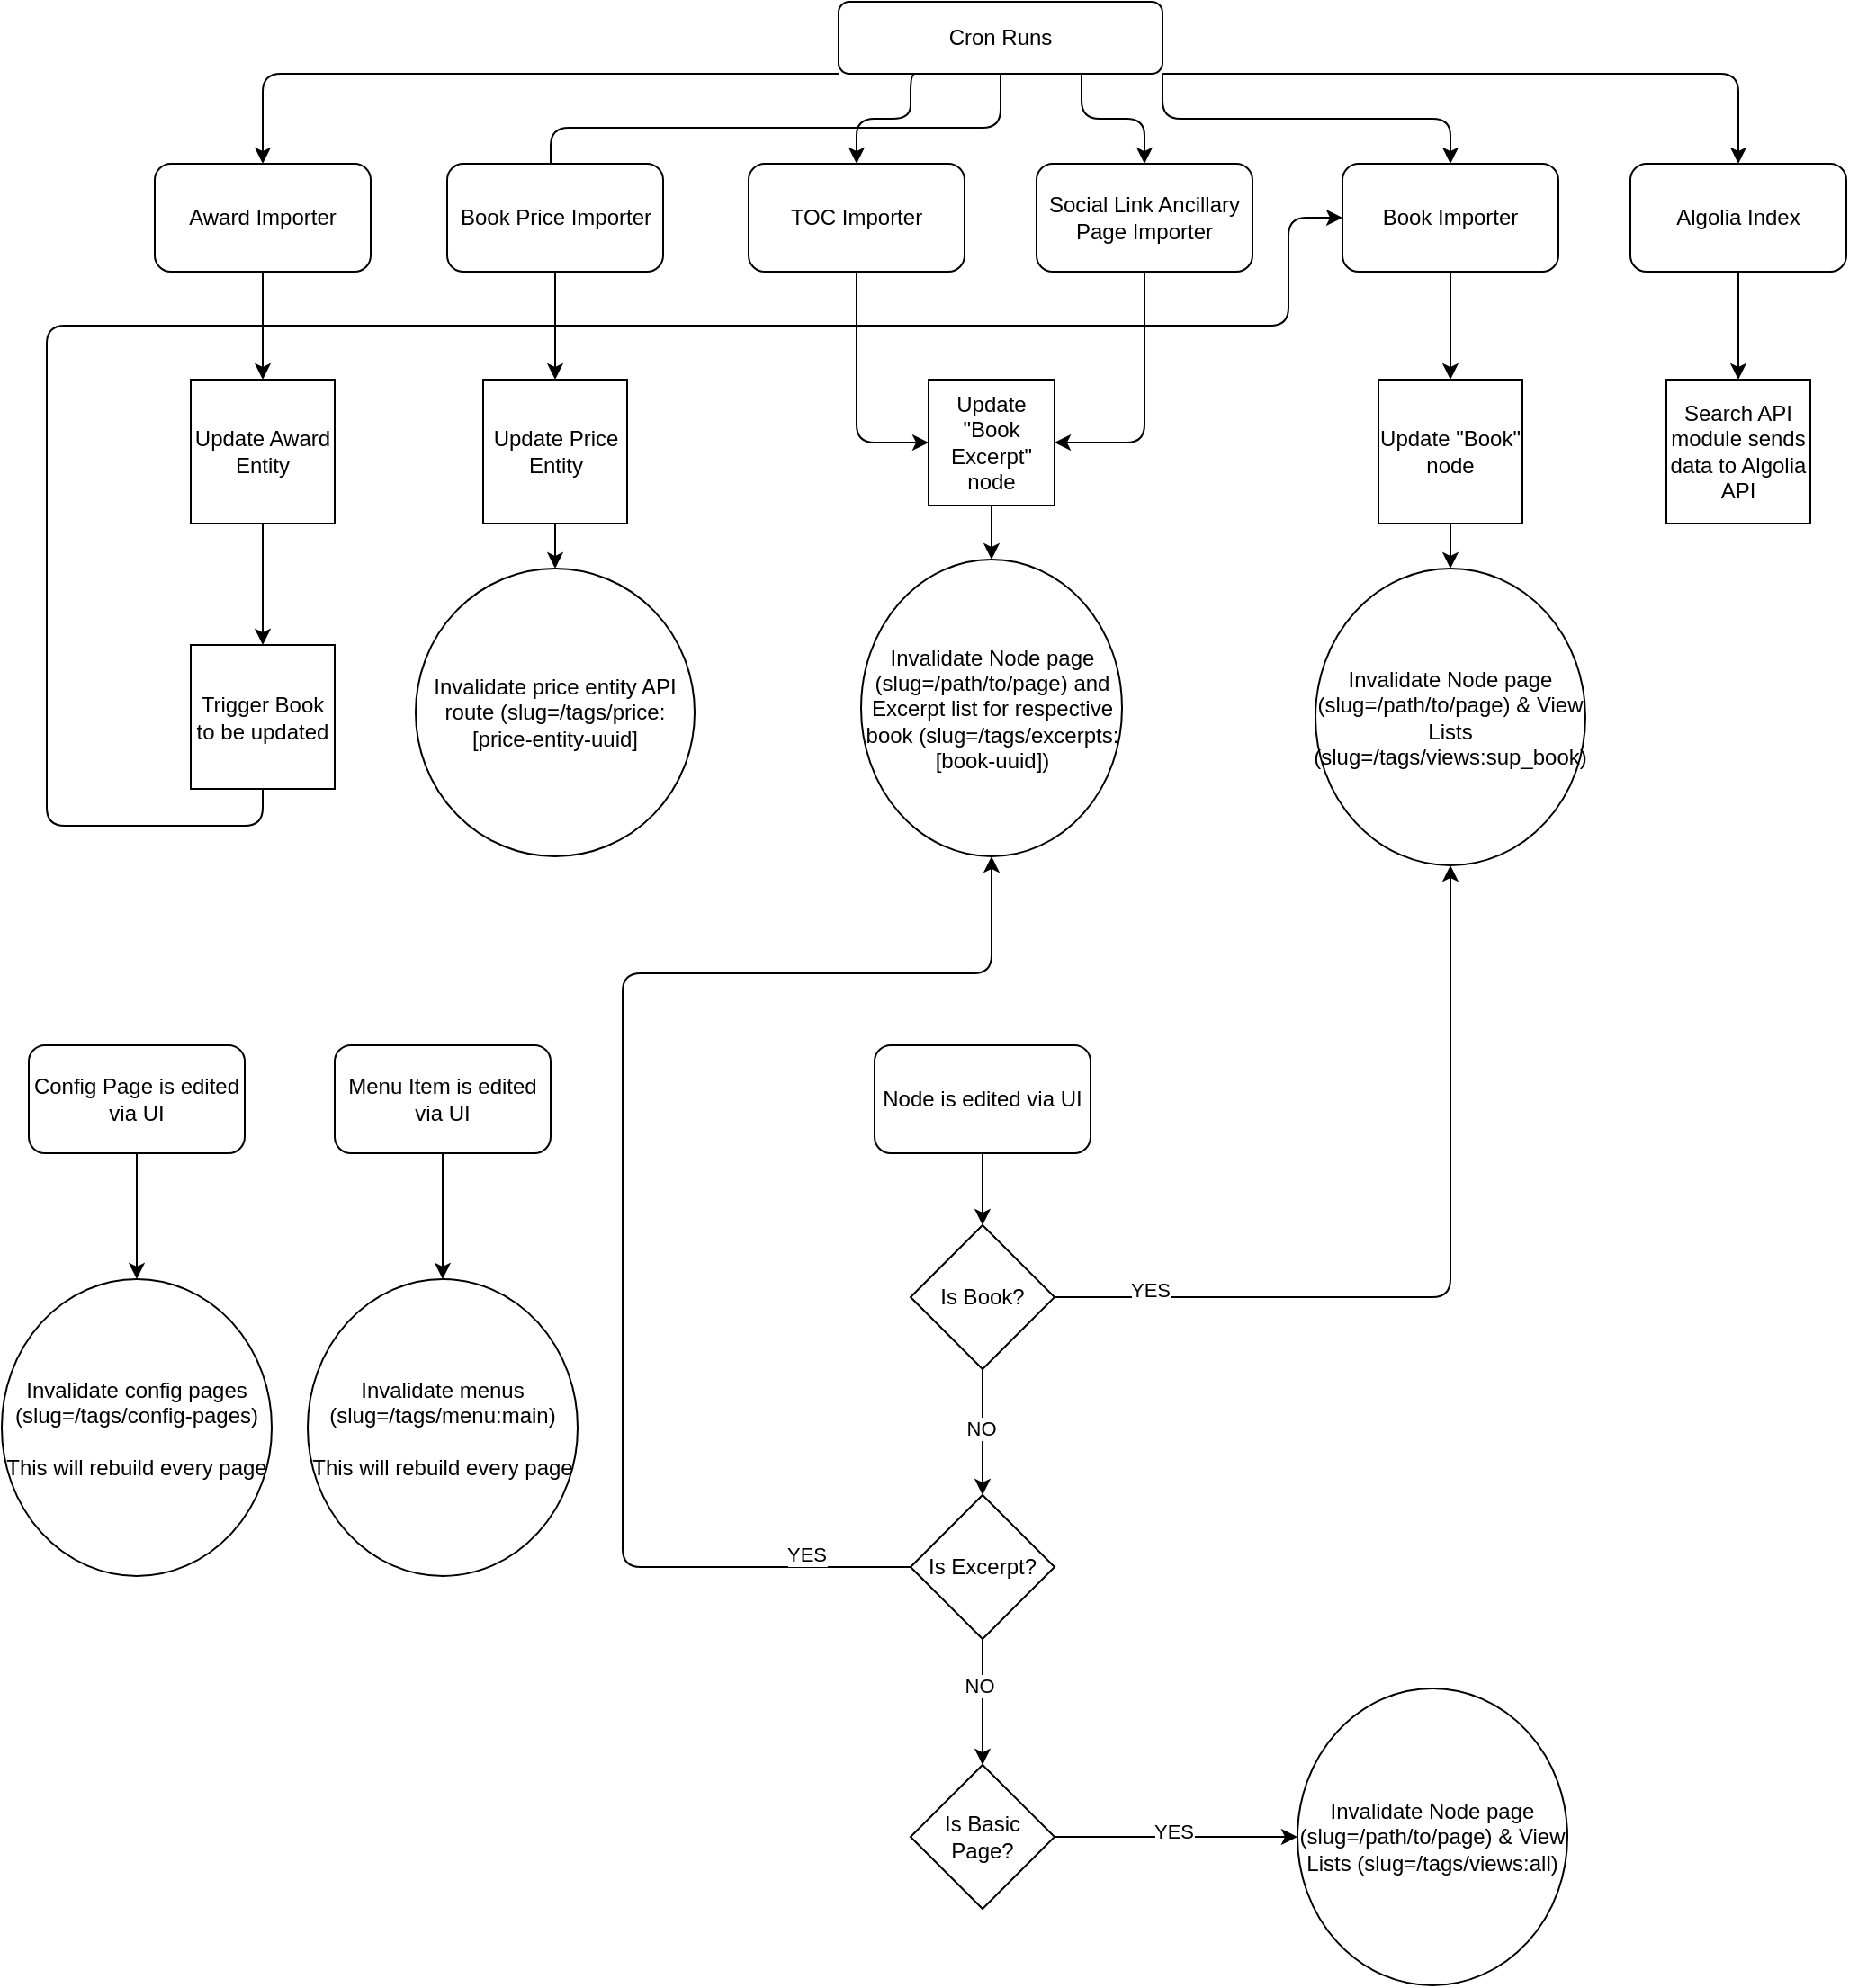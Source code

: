 <mxfile version="24.9.1">
  <diagram id="C5RBs43oDa-KdzZeNtuy" name="Page-1">
    <mxGraphModel dx="2456" dy="1082" grid="1" gridSize="10" guides="1" tooltips="1" connect="1" arrows="1" fold="1" page="1" pageScale="1" pageWidth="827" pageHeight="1169" math="0" shadow="0">
      <root>
        <mxCell id="WIyWlLk6GJQsqaUBKTNV-0" />
        <mxCell id="WIyWlLk6GJQsqaUBKTNV-1" parent="WIyWlLk6GJQsqaUBKTNV-0" />
        <mxCell id="gXQ1bGzr18bKDSAEKjB8-29" style="edgeStyle=orthogonalEdgeStyle;rounded=1;orthogonalLoop=1;jettySize=auto;html=1;exitX=0;exitY=1;exitDx=0;exitDy=0;entryX=0.5;entryY=0;entryDx=0;entryDy=0;curved=0;" parent="WIyWlLk6GJQsqaUBKTNV-1" source="WIyWlLk6GJQsqaUBKTNV-3" target="gXQ1bGzr18bKDSAEKjB8-5" edge="1">
          <mxGeometry relative="1" as="geometry">
            <Array as="points">
              <mxPoint x="-70" y="40" />
            </Array>
          </mxGeometry>
        </mxCell>
        <mxCell id="gXQ1bGzr18bKDSAEKjB8-31" style="edgeStyle=orthogonalEdgeStyle;rounded=1;orthogonalLoop=1;jettySize=auto;html=1;exitX=0.25;exitY=1;exitDx=0;exitDy=0;entryX=0.5;entryY=0;entryDx=0;entryDy=0;curved=0;" parent="WIyWlLk6GJQsqaUBKTNV-1" source="WIyWlLk6GJQsqaUBKTNV-3" target="gXQ1bGzr18bKDSAEKjB8-4" edge="1">
          <mxGeometry relative="1" as="geometry">
            <Array as="points">
              <mxPoint x="290" y="40" />
              <mxPoint x="290" y="65" />
              <mxPoint x="260" y="65" />
            </Array>
          </mxGeometry>
        </mxCell>
        <mxCell id="gXQ1bGzr18bKDSAEKjB8-32" style="edgeStyle=orthogonalEdgeStyle;rounded=1;orthogonalLoop=1;jettySize=auto;html=1;exitX=0.5;exitY=1;exitDx=0;exitDy=0;entryX=0.5;entryY=0;entryDx=0;entryDy=0;curved=0;" parent="WIyWlLk6GJQsqaUBKTNV-1" source="WIyWlLk6GJQsqaUBKTNV-3" target="gXQ1bGzr18bKDSAEKjB8-3" edge="1">
          <mxGeometry relative="1" as="geometry">
            <Array as="points">
              <mxPoint x="340" y="70" />
              <mxPoint x="90" y="70" />
              <mxPoint x="90" y="120" />
            </Array>
          </mxGeometry>
        </mxCell>
        <mxCell id="gXQ1bGzr18bKDSAEKjB8-33" style="edgeStyle=orthogonalEdgeStyle;rounded=1;orthogonalLoop=1;jettySize=auto;html=1;exitX=0.75;exitY=1;exitDx=0;exitDy=0;entryX=0.5;entryY=0;entryDx=0;entryDy=0;curved=0;" parent="WIyWlLk6GJQsqaUBKTNV-1" source="WIyWlLk6GJQsqaUBKTNV-3" target="gXQ1bGzr18bKDSAEKjB8-0" edge="1">
          <mxGeometry relative="1" as="geometry" />
        </mxCell>
        <mxCell id="gXQ1bGzr18bKDSAEKjB8-34" style="edgeStyle=orthogonalEdgeStyle;rounded=1;orthogonalLoop=1;jettySize=auto;html=1;exitX=1;exitY=1;exitDx=0;exitDy=0;entryX=0.5;entryY=0;entryDx=0;entryDy=0;curved=0;" parent="WIyWlLk6GJQsqaUBKTNV-1" source="WIyWlLk6GJQsqaUBKTNV-3" target="gXQ1bGzr18bKDSAEKjB8-1" edge="1">
          <mxGeometry relative="1" as="geometry" />
        </mxCell>
        <mxCell id="gXQ1bGzr18bKDSAEKjB8-35" style="edgeStyle=orthogonalEdgeStyle;rounded=1;orthogonalLoop=1;jettySize=auto;html=1;exitX=1;exitY=1;exitDx=0;exitDy=0;entryX=0.5;entryY=0;entryDx=0;entryDy=0;curved=0;" parent="WIyWlLk6GJQsqaUBKTNV-1" source="WIyWlLk6GJQsqaUBKTNV-3" target="gXQ1bGzr18bKDSAEKjB8-2" edge="1">
          <mxGeometry relative="1" as="geometry">
            <Array as="points">
              <mxPoint x="750" y="40" />
            </Array>
          </mxGeometry>
        </mxCell>
        <mxCell id="WIyWlLk6GJQsqaUBKTNV-3" value="Cron Runs" style="rounded=1;whiteSpace=wrap;html=1;fontSize=12;glass=0;strokeWidth=1;shadow=0;" parent="WIyWlLk6GJQsqaUBKTNV-1" vertex="1">
          <mxGeometry x="250" width="180" height="40" as="geometry" />
        </mxCell>
        <mxCell id="3H67fLxBT_Na-QWWJiMG-2" style="edgeStyle=orthogonalEdgeStyle;rounded=1;orthogonalLoop=1;jettySize=auto;html=1;exitX=0.5;exitY=1;exitDx=0;exitDy=0;entryX=1;entryY=0.5;entryDx=0;entryDy=0;curved=0;" edge="1" parent="WIyWlLk6GJQsqaUBKTNV-1" source="gXQ1bGzr18bKDSAEKjB8-0" target="gXQ1bGzr18bKDSAEKjB8-15">
          <mxGeometry relative="1" as="geometry" />
        </mxCell>
        <mxCell id="gXQ1bGzr18bKDSAEKjB8-0" value="Social Link Ancillary Page Importer" style="rounded=1;whiteSpace=wrap;html=1;" parent="WIyWlLk6GJQsqaUBKTNV-1" vertex="1">
          <mxGeometry x="360" y="90" width="120" height="60" as="geometry" />
        </mxCell>
        <mxCell id="gXQ1bGzr18bKDSAEKjB8-40" style="edgeStyle=orthogonalEdgeStyle;rounded=0;orthogonalLoop=1;jettySize=auto;html=1;exitX=0.5;exitY=1;exitDx=0;exitDy=0;entryX=0.5;entryY=0;entryDx=0;entryDy=0;" parent="WIyWlLk6GJQsqaUBKTNV-1" source="gXQ1bGzr18bKDSAEKjB8-1" target="gXQ1bGzr18bKDSAEKjB8-16" edge="1">
          <mxGeometry relative="1" as="geometry" />
        </mxCell>
        <mxCell id="gXQ1bGzr18bKDSAEKjB8-1" value="Book Importer" style="rounded=1;whiteSpace=wrap;html=1;" parent="WIyWlLk6GJQsqaUBKTNV-1" vertex="1">
          <mxGeometry x="530" y="90" width="120" height="60" as="geometry" />
        </mxCell>
        <mxCell id="gXQ1bGzr18bKDSAEKjB8-41" style="edgeStyle=orthogonalEdgeStyle;rounded=0;orthogonalLoop=1;jettySize=auto;html=1;exitX=0.5;exitY=1;exitDx=0;exitDy=0;entryX=0.5;entryY=0;entryDx=0;entryDy=0;" parent="WIyWlLk6GJQsqaUBKTNV-1" source="gXQ1bGzr18bKDSAEKjB8-2" target="gXQ1bGzr18bKDSAEKjB8-24" edge="1">
          <mxGeometry relative="1" as="geometry" />
        </mxCell>
        <mxCell id="gXQ1bGzr18bKDSAEKjB8-2" value="Algolia Index" style="rounded=1;whiteSpace=wrap;html=1;" parent="WIyWlLk6GJQsqaUBKTNV-1" vertex="1">
          <mxGeometry x="690" y="90" width="120" height="60" as="geometry" />
        </mxCell>
        <mxCell id="gXQ1bGzr18bKDSAEKjB8-38" style="edgeStyle=orthogonalEdgeStyle;rounded=1;orthogonalLoop=1;jettySize=auto;html=1;exitX=0.5;exitY=1;exitDx=0;exitDy=0;entryX=0.5;entryY=0;entryDx=0;entryDy=0;curved=0;" parent="WIyWlLk6GJQsqaUBKTNV-1" source="gXQ1bGzr18bKDSAEKjB8-3" target="gXQ1bGzr18bKDSAEKjB8-17" edge="1">
          <mxGeometry relative="1" as="geometry" />
        </mxCell>
        <mxCell id="gXQ1bGzr18bKDSAEKjB8-3" value="Book Price Importer" style="rounded=1;whiteSpace=wrap;html=1;" parent="WIyWlLk6GJQsqaUBKTNV-1" vertex="1">
          <mxGeometry x="32.5" y="90" width="120" height="60" as="geometry" />
        </mxCell>
        <mxCell id="3H67fLxBT_Na-QWWJiMG-1" style="edgeStyle=orthogonalEdgeStyle;rounded=1;orthogonalLoop=1;jettySize=auto;html=1;exitX=0.5;exitY=1;exitDx=0;exitDy=0;entryX=0;entryY=0.5;entryDx=0;entryDy=0;curved=0;" edge="1" parent="WIyWlLk6GJQsqaUBKTNV-1" source="gXQ1bGzr18bKDSAEKjB8-4" target="gXQ1bGzr18bKDSAEKjB8-15">
          <mxGeometry relative="1" as="geometry" />
        </mxCell>
        <mxCell id="gXQ1bGzr18bKDSAEKjB8-4" value="TOC Importer" style="rounded=1;whiteSpace=wrap;html=1;" parent="WIyWlLk6GJQsqaUBKTNV-1" vertex="1">
          <mxGeometry x="200" y="90" width="120" height="60" as="geometry" />
        </mxCell>
        <mxCell id="gXQ1bGzr18bKDSAEKjB8-36" style="edgeStyle=orthogonalEdgeStyle;rounded=0;orthogonalLoop=1;jettySize=auto;html=1;exitX=0.5;exitY=1;exitDx=0;exitDy=0;entryX=0.5;entryY=0;entryDx=0;entryDy=0;" parent="WIyWlLk6GJQsqaUBKTNV-1" source="gXQ1bGzr18bKDSAEKjB8-5" target="gXQ1bGzr18bKDSAEKjB8-12" edge="1">
          <mxGeometry relative="1" as="geometry" />
        </mxCell>
        <mxCell id="gXQ1bGzr18bKDSAEKjB8-5" value="Award Importer" style="rounded=1;whiteSpace=wrap;html=1;" parent="WIyWlLk6GJQsqaUBKTNV-1" vertex="1">
          <mxGeometry x="-130" y="90" width="120" height="60" as="geometry" />
        </mxCell>
        <mxCell id="gXQ1bGzr18bKDSAEKjB8-42" style="edgeStyle=orthogonalEdgeStyle;rounded=0;orthogonalLoop=1;jettySize=auto;html=1;entryX=0.5;entryY=0;entryDx=0;entryDy=0;" parent="WIyWlLk6GJQsqaUBKTNV-1" source="gXQ1bGzr18bKDSAEKjB8-12" target="gXQ1bGzr18bKDSAEKjB8-13" edge="1">
          <mxGeometry relative="1" as="geometry" />
        </mxCell>
        <mxCell id="gXQ1bGzr18bKDSAEKjB8-12" value="Update Award Entity" style="whiteSpace=wrap;html=1;aspect=fixed;" parent="WIyWlLk6GJQsqaUBKTNV-1" vertex="1">
          <mxGeometry x="-110" y="210" width="80" height="80" as="geometry" />
        </mxCell>
        <mxCell id="3H67fLxBT_Na-QWWJiMG-4" style="edgeStyle=orthogonalEdgeStyle;rounded=1;orthogonalLoop=1;jettySize=auto;html=1;exitX=0.5;exitY=1;exitDx=0;exitDy=0;entryX=0;entryY=0.5;entryDx=0;entryDy=0;curved=0;" edge="1" parent="WIyWlLk6GJQsqaUBKTNV-1" source="gXQ1bGzr18bKDSAEKjB8-13" target="gXQ1bGzr18bKDSAEKjB8-1">
          <mxGeometry relative="1" as="geometry">
            <Array as="points">
              <mxPoint x="-70" y="458" />
              <mxPoint x="-190" y="458" />
              <mxPoint x="-190" y="180" />
              <mxPoint x="500" y="180" />
              <mxPoint x="500" y="120" />
            </Array>
          </mxGeometry>
        </mxCell>
        <mxCell id="gXQ1bGzr18bKDSAEKjB8-13" value="Trigger Book to be updated" style="whiteSpace=wrap;html=1;aspect=fixed;" parent="WIyWlLk6GJQsqaUBKTNV-1" vertex="1">
          <mxGeometry x="-110" y="357.5" width="80" height="80" as="geometry" />
        </mxCell>
        <mxCell id="3H67fLxBT_Na-QWWJiMG-3" style="edgeStyle=orthogonalEdgeStyle;rounded=0;orthogonalLoop=1;jettySize=auto;html=1;exitX=0.5;exitY=1;exitDx=0;exitDy=0;entryX=0.5;entryY=0;entryDx=0;entryDy=0;" edge="1" parent="WIyWlLk6GJQsqaUBKTNV-1" source="gXQ1bGzr18bKDSAEKjB8-15" target="gXQ1bGzr18bKDSAEKjB8-23">
          <mxGeometry relative="1" as="geometry" />
        </mxCell>
        <mxCell id="gXQ1bGzr18bKDSAEKjB8-15" value="Update &quot;Book Excerpt&quot; node" style="whiteSpace=wrap;html=1;aspect=fixed;" parent="WIyWlLk6GJQsqaUBKTNV-1" vertex="1">
          <mxGeometry x="300" y="210" width="70" height="70" as="geometry" />
        </mxCell>
        <mxCell id="gXQ1bGzr18bKDSAEKjB8-46" style="edgeStyle=orthogonalEdgeStyle;rounded=0;orthogonalLoop=1;jettySize=auto;html=1;exitX=0.5;exitY=1;exitDx=0;exitDy=0;entryX=0.5;entryY=0;entryDx=0;entryDy=0;" parent="WIyWlLk6GJQsqaUBKTNV-1" source="gXQ1bGzr18bKDSAEKjB8-16" target="gXQ1bGzr18bKDSAEKjB8-21" edge="1">
          <mxGeometry relative="1" as="geometry" />
        </mxCell>
        <mxCell id="gXQ1bGzr18bKDSAEKjB8-16" value="Update &quot;Book&quot; node" style="whiteSpace=wrap;html=1;aspect=fixed;" parent="WIyWlLk6GJQsqaUBKTNV-1" vertex="1">
          <mxGeometry x="550" y="210" width="80" height="80" as="geometry" />
        </mxCell>
        <mxCell id="gXQ1bGzr18bKDSAEKjB8-44" style="edgeStyle=orthogonalEdgeStyle;rounded=0;orthogonalLoop=1;jettySize=auto;html=1;exitX=0.5;exitY=1;exitDx=0;exitDy=0;entryX=0.5;entryY=0;entryDx=0;entryDy=0;" parent="WIyWlLk6GJQsqaUBKTNV-1" source="gXQ1bGzr18bKDSAEKjB8-17" target="gXQ1bGzr18bKDSAEKjB8-19" edge="1">
          <mxGeometry relative="1" as="geometry" />
        </mxCell>
        <mxCell id="gXQ1bGzr18bKDSAEKjB8-17" value="Update Price Entity" style="whiteSpace=wrap;html=1;aspect=fixed;" parent="WIyWlLk6GJQsqaUBKTNV-1" vertex="1">
          <mxGeometry x="52.5" y="210" width="80" height="80" as="geometry" />
        </mxCell>
        <mxCell id="gXQ1bGzr18bKDSAEKjB8-19" value="&lt;div&gt;Invalidate price entity API route (slug=/tags/price:[price-entity-uuid]&lt;br&gt;&lt;/div&gt;" style="ellipse;whiteSpace=wrap;html=1;" parent="WIyWlLk6GJQsqaUBKTNV-1" vertex="1">
          <mxGeometry x="15" y="315" width="155" height="160" as="geometry" />
        </mxCell>
        <mxCell id="gXQ1bGzr18bKDSAEKjB8-21" value="&lt;div&gt;Invalidate Node page (slug=/path/to/page) &amp;amp; View Lists (slug=/tags/views:sup_book)&lt;/div&gt;" style="ellipse;whiteSpace=wrap;html=1;" parent="WIyWlLk6GJQsqaUBKTNV-1" vertex="1">
          <mxGeometry x="515" y="315" width="150" height="165" as="geometry" />
        </mxCell>
        <mxCell id="gXQ1bGzr18bKDSAEKjB8-23" value="Invalidate Node page (slug=/path/to/page) and Excerpt list for respective book (slug=/tags/excerpts:[book-uuid])" style="ellipse;whiteSpace=wrap;html=1;" parent="WIyWlLk6GJQsqaUBKTNV-1" vertex="1">
          <mxGeometry x="262.5" y="310" width="145" height="165" as="geometry" />
        </mxCell>
        <mxCell id="gXQ1bGzr18bKDSAEKjB8-24" value="&lt;div&gt;Search API module sends data to Algolia API&lt;/div&gt;" style="whiteSpace=wrap;html=1;aspect=fixed;" parent="WIyWlLk6GJQsqaUBKTNV-1" vertex="1">
          <mxGeometry x="710" y="210" width="80" height="80" as="geometry" />
        </mxCell>
        <mxCell id="gXQ1bGzr18bKDSAEKjB8-50" style="edgeStyle=orthogonalEdgeStyle;rounded=0;orthogonalLoop=1;jettySize=auto;html=1;exitX=0.5;exitY=1;exitDx=0;exitDy=0;entryX=0.5;entryY=0;entryDx=0;entryDy=0;" parent="WIyWlLk6GJQsqaUBKTNV-1" source="gXQ1bGzr18bKDSAEKjB8-48" edge="1">
          <mxGeometry relative="1" as="geometry">
            <mxPoint x="330" y="680" as="targetPoint" />
          </mxGeometry>
        </mxCell>
        <mxCell id="gXQ1bGzr18bKDSAEKjB8-48" value="Node is edited via UI" style="rounded=1;whiteSpace=wrap;html=1;" parent="WIyWlLk6GJQsqaUBKTNV-1" vertex="1">
          <mxGeometry x="270" y="580" width="120" height="60" as="geometry" />
        </mxCell>
        <mxCell id="gXQ1bGzr18bKDSAEKjB8-58" style="edgeStyle=orthogonalEdgeStyle;rounded=0;orthogonalLoop=1;jettySize=auto;html=1;exitX=0.5;exitY=1;exitDx=0;exitDy=0;entryX=0.5;entryY=0;entryDx=0;entryDy=0;" parent="WIyWlLk6GJQsqaUBKTNV-1" source="gXQ1bGzr18bKDSAEKjB8-51" target="gXQ1bGzr18bKDSAEKjB8-52" edge="1">
          <mxGeometry relative="1" as="geometry" />
        </mxCell>
        <mxCell id="gXQ1bGzr18bKDSAEKjB8-59" value="&lt;div&gt;NO&lt;/div&gt;" style="edgeLabel;html=1;align=center;verticalAlign=middle;resizable=0;points=[];" parent="gXQ1bGzr18bKDSAEKjB8-58" vertex="1" connectable="0">
          <mxGeometry x="-0.067" y="-1" relative="1" as="geometry">
            <mxPoint as="offset" />
          </mxGeometry>
        </mxCell>
        <mxCell id="gXQ1bGzr18bKDSAEKjB8-61" style="edgeStyle=orthogonalEdgeStyle;rounded=1;orthogonalLoop=1;jettySize=auto;html=1;exitX=1;exitY=0.5;exitDx=0;exitDy=0;entryX=0.5;entryY=1;entryDx=0;entryDy=0;curved=0;" parent="WIyWlLk6GJQsqaUBKTNV-1" source="gXQ1bGzr18bKDSAEKjB8-51" target="gXQ1bGzr18bKDSAEKjB8-21" edge="1">
          <mxGeometry relative="1" as="geometry" />
        </mxCell>
        <mxCell id="gXQ1bGzr18bKDSAEKjB8-62" value="&lt;div&gt;YES&lt;/div&gt;" style="edgeLabel;html=1;align=center;verticalAlign=middle;resizable=0;points=[];" parent="gXQ1bGzr18bKDSAEKjB8-61" vertex="1" connectable="0">
          <mxGeometry x="-0.771" y="4" relative="1" as="geometry">
            <mxPoint as="offset" />
          </mxGeometry>
        </mxCell>
        <mxCell id="gXQ1bGzr18bKDSAEKjB8-51" value="Is Book?" style="rhombus;whiteSpace=wrap;html=1;" parent="WIyWlLk6GJQsqaUBKTNV-1" vertex="1">
          <mxGeometry x="290" y="680" width="80" height="80" as="geometry" />
        </mxCell>
        <mxCell id="gXQ1bGzr18bKDSAEKjB8-54" style="edgeStyle=orthogonalEdgeStyle;rounded=1;orthogonalLoop=1;jettySize=auto;html=1;exitX=0;exitY=0.5;exitDx=0;exitDy=0;entryX=0.5;entryY=1;entryDx=0;entryDy=0;curved=0;" parent="WIyWlLk6GJQsqaUBKTNV-1" source="gXQ1bGzr18bKDSAEKjB8-52" target="gXQ1bGzr18bKDSAEKjB8-23" edge="1">
          <mxGeometry relative="1" as="geometry">
            <Array as="points">
              <mxPoint x="130" y="870" />
              <mxPoint x="130" y="540" />
              <mxPoint x="335" y="540" />
            </Array>
          </mxGeometry>
        </mxCell>
        <mxCell id="gXQ1bGzr18bKDSAEKjB8-55" value="&lt;div&gt;YES&lt;/div&gt;" style="edgeLabel;html=1;align=center;verticalAlign=middle;resizable=0;points=[];" parent="gXQ1bGzr18bKDSAEKjB8-54" vertex="1" connectable="0">
          <mxGeometry x="-0.848" y="-7" relative="1" as="geometry">
            <mxPoint as="offset" />
          </mxGeometry>
        </mxCell>
        <mxCell id="gXQ1bGzr18bKDSAEKjB8-56" style="edgeStyle=orthogonalEdgeStyle;rounded=0;orthogonalLoop=1;jettySize=auto;html=1;exitX=0.5;exitY=1;exitDx=0;exitDy=0;entryX=0.5;entryY=0;entryDx=0;entryDy=0;" parent="WIyWlLk6GJQsqaUBKTNV-1" source="gXQ1bGzr18bKDSAEKjB8-52" target="gXQ1bGzr18bKDSAEKjB8-53" edge="1">
          <mxGeometry relative="1" as="geometry" />
        </mxCell>
        <mxCell id="gXQ1bGzr18bKDSAEKjB8-57" value="NO" style="edgeLabel;html=1;align=center;verticalAlign=middle;resizable=0;points=[];" parent="gXQ1bGzr18bKDSAEKjB8-56" vertex="1" connectable="0">
          <mxGeometry x="-0.265" y="-2" relative="1" as="geometry">
            <mxPoint as="offset" />
          </mxGeometry>
        </mxCell>
        <mxCell id="gXQ1bGzr18bKDSAEKjB8-52" value="Is Excerpt?" style="rhombus;whiteSpace=wrap;html=1;" parent="WIyWlLk6GJQsqaUBKTNV-1" vertex="1">
          <mxGeometry x="290" y="830" width="80" height="80" as="geometry" />
        </mxCell>
        <mxCell id="gXQ1bGzr18bKDSAEKjB8-65" style="edgeStyle=orthogonalEdgeStyle;rounded=0;orthogonalLoop=1;jettySize=auto;html=1;exitX=1;exitY=0.5;exitDx=0;exitDy=0;entryX=0;entryY=0.5;entryDx=0;entryDy=0;" parent="WIyWlLk6GJQsqaUBKTNV-1" source="gXQ1bGzr18bKDSAEKjB8-53" target="gXQ1bGzr18bKDSAEKjB8-64" edge="1">
          <mxGeometry relative="1" as="geometry" />
        </mxCell>
        <mxCell id="gXQ1bGzr18bKDSAEKjB8-66" value="YES" style="edgeLabel;html=1;align=center;verticalAlign=middle;resizable=0;points=[];" parent="gXQ1bGzr18bKDSAEKjB8-65" vertex="1" connectable="0">
          <mxGeometry x="-0.022" y="3" relative="1" as="geometry">
            <mxPoint as="offset" />
          </mxGeometry>
        </mxCell>
        <mxCell id="gXQ1bGzr18bKDSAEKjB8-53" value="Is Basic Page?" style="rhombus;whiteSpace=wrap;html=1;" parent="WIyWlLk6GJQsqaUBKTNV-1" vertex="1">
          <mxGeometry x="290" y="980" width="80" height="80" as="geometry" />
        </mxCell>
        <mxCell id="gXQ1bGzr18bKDSAEKjB8-64" value="&lt;div&gt;Invalidate Node page (slug=/path/to/page) &amp;amp; View Lists (slug=/tags/views:all)&lt;/div&gt;" style="ellipse;whiteSpace=wrap;html=1;" parent="WIyWlLk6GJQsqaUBKTNV-1" vertex="1">
          <mxGeometry x="505" y="937.5" width="150" height="165" as="geometry" />
        </mxCell>
        <mxCell id="gXQ1bGzr18bKDSAEKjB8-121" style="edgeStyle=orthogonalEdgeStyle;rounded=0;orthogonalLoop=1;jettySize=auto;html=1;entryX=0.5;entryY=0;entryDx=0;entryDy=0;" parent="WIyWlLk6GJQsqaUBKTNV-1" source="gXQ1bGzr18bKDSAEKjB8-67" target="gXQ1bGzr18bKDSAEKjB8-120" edge="1">
          <mxGeometry relative="1" as="geometry" />
        </mxCell>
        <mxCell id="gXQ1bGzr18bKDSAEKjB8-67" value="Config Page is edited via UI" style="rounded=1;whiteSpace=wrap;html=1;" parent="WIyWlLk6GJQsqaUBKTNV-1" vertex="1">
          <mxGeometry x="-200" y="580" width="120" height="60" as="geometry" />
        </mxCell>
        <mxCell id="gXQ1bGzr18bKDSAEKjB8-120" value="&lt;div&gt;Invalidate config pages (slug=/tags/config-pages)&lt;/div&gt;&lt;div&gt;&lt;br&gt;&lt;/div&gt;&lt;div&gt;This will rebuild every page&lt;br&gt;&lt;/div&gt;" style="ellipse;whiteSpace=wrap;html=1;" parent="WIyWlLk6GJQsqaUBKTNV-1" vertex="1">
          <mxGeometry x="-215" y="710" width="150" height="165" as="geometry" />
        </mxCell>
        <mxCell id="gXQ1bGzr18bKDSAEKjB8-124" style="edgeStyle=orthogonalEdgeStyle;rounded=0;orthogonalLoop=1;jettySize=auto;html=1;entryX=0.5;entryY=0;entryDx=0;entryDy=0;" parent="WIyWlLk6GJQsqaUBKTNV-1" source="gXQ1bGzr18bKDSAEKjB8-122" target="gXQ1bGzr18bKDSAEKjB8-123" edge="1">
          <mxGeometry relative="1" as="geometry" />
        </mxCell>
        <mxCell id="gXQ1bGzr18bKDSAEKjB8-122" value="Menu Item is edited via UI" style="rounded=1;whiteSpace=wrap;html=1;" parent="WIyWlLk6GJQsqaUBKTNV-1" vertex="1">
          <mxGeometry x="-30" y="580" width="120" height="60" as="geometry" />
        </mxCell>
        <mxCell id="gXQ1bGzr18bKDSAEKjB8-123" value="&lt;div&gt;Invalidate menus (slug=/tags/menu:main)&lt;/div&gt;&lt;div&gt;&lt;br&gt;&lt;/div&gt;&lt;div&gt;This will rebuild every page&lt;br&gt;&lt;/div&gt;" style="ellipse;whiteSpace=wrap;html=1;" parent="WIyWlLk6GJQsqaUBKTNV-1" vertex="1">
          <mxGeometry x="-45" y="710" width="150" height="165" as="geometry" />
        </mxCell>
      </root>
    </mxGraphModel>
  </diagram>
</mxfile>
